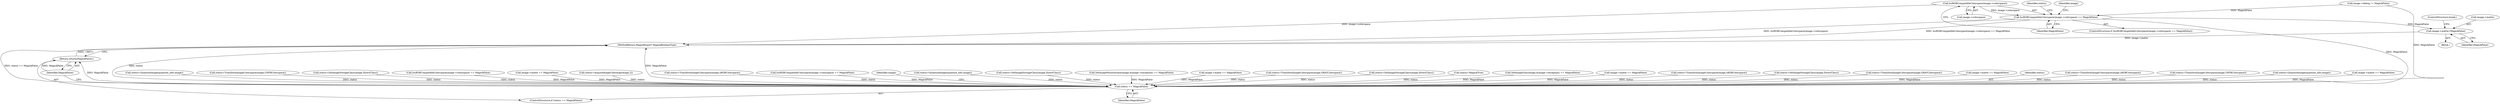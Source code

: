digraph "0_ImageMagick_d63a3c5729df59f183e9e110d5d8385d17caaad0@pointer" {
"1000274" [label="(Call,IssRGBCompatibleColorspace(image->colorspace))"];
"1000273" [label="(Call,IssRGBCompatibleColorspace(image->colorspace) == MagickFalse)"];
"1000315" [label="(Call,image->matte=MagickFalse)"];
"1000582" [label="(Call,status == MagickFalse)"];
"1000585" [label="(Return,return(MagickFalse);)"];
"1000360" [label="(Call,status=QuantizeImage(quantize_info,image))"];
"1000503" [label="(Call,status=TransformImageColorspace(image,CMYKColorspace))"];
"1000514" [label="(Call,status=SetImageStorageClass(image,DirectClass))"];
"1000417" [label="(Call,IssRGBCompatibleColorspace(image->colorspace) == MagickFalse)"];
"1000563" [label="(Call,image->matte == MagickFalse)"];
"1000209" [label="(Call,status=AcquireImageColormap(image,2))"];
"1000115" [label="(Call,image->debug != MagickFalse)"];
"1000278" [label="(Identifier,MagickFalse)"];
"1000586" [label="(Identifier,MagickFalse)"];
"1000423" [label="(Call,status=TransformImageColorspace(image,sRGBColorspace))"];
"1000492" [label="(Call,IssRGBCompatibleColorspace(image->colorspace) == MagickFalse)"];
"1000589" [label="(Identifier,image)"];
"1000315" [label="(Call,image->matte=MagickFalse)"];
"1000319" [label="(Identifier,MagickFalse)"];
"1000320" [label="(ControlStructure,break;)"];
"1000306" [label="(Call,status=QuantizeImage(quantize_info,image))"];
"1000434" [label="(Call,status=SetImageStorageClass(image,DirectClass))"];
"1000271" [label="(Block,)"];
"1000168" [label="(Call,SetImageMonochrome(image,&image->exception) == MagickFalse)"];
"1000288" [label="(Identifier,image)"];
"1000273" [label="(Call,IssRGBCompatibleColorspace(image->colorspace) == MagickFalse)"];
"1000275" [label="(Call,image->colorspace)"];
"1000385" [label="(Call,image->matte == MagickFalse)"];
"1000594" [label="(MethodReturn,MagickExport MagickBooleanType)"];
"1000253" [label="(Call,status=TransformImageColorspace(image,GRAYColorspace))"];
"1000557" [label="(Call,status=SetImageStorageClass(image,DirectClass))"];
"1000132" [label="(Call,status=MagickTrue)"];
"1000223" [label="(Call,SetImageGray(image,&image->exception) == MagickFalse)"];
"1000259" [label="(Call,image->matte == MagickFalse)"];
"1000454" [label="(Call,status=TransformImageColorspace(image,sRGBColorspace))"];
"1000465" [label="(Call,status=SetImageStorageClass(image,DirectClass))"];
"1000581" [label="(ControlStructure,if (status == MagickFalse))"];
"1000585" [label="(Return,return(MagickFalse);)"];
"1000274" [label="(Call,IssRGBCompatibleColorspace(image->colorspace))"];
"1000231" [label="(Call,status=TransformImageColorspace(image,GRAYColorspace))"];
"1000471" [label="(Call,image->matte == MagickFalse)"];
"1000272" [label="(ControlStructure,if (IssRGBCompatibleColorspace(image->colorspace) == MagickFalse))"];
"1000280" [label="(Identifier,status)"];
"1000584" [label="(Identifier,MagickFalse)"];
"1000583" [label="(Identifier,status)"];
"1000279" [label="(Call,status=TransformImageColorspace(image,sRGBColorspace))"];
"1000546" [label="(Call,status=TransformImageColorspace(image,CMYKColorspace))"];
"1000404" [label="(Call,status=QuantizeImage(quantize_info,image))"];
"1000316" [label="(Call,image->matte)"];
"1000336" [label="(Call,image->matte == MagickFalse)"];
"1000582" [label="(Call,status == MagickFalse)"];
"1000274" -> "1000273"  [label="AST: "];
"1000274" -> "1000275"  [label="CFG: "];
"1000275" -> "1000274"  [label="AST: "];
"1000278" -> "1000274"  [label="CFG: "];
"1000274" -> "1000594"  [label="DDG: image->colorspace"];
"1000274" -> "1000273"  [label="DDG: image->colorspace"];
"1000273" -> "1000272"  [label="AST: "];
"1000273" -> "1000278"  [label="CFG: "];
"1000278" -> "1000273"  [label="AST: "];
"1000280" -> "1000273"  [label="CFG: "];
"1000288" -> "1000273"  [label="CFG: "];
"1000273" -> "1000594"  [label="DDG: IssRGBCompatibleColorspace(image->colorspace)"];
"1000273" -> "1000594"  [label="DDG: IssRGBCompatibleColorspace(image->colorspace) == MagickFalse"];
"1000115" -> "1000273"  [label="DDG: MagickFalse"];
"1000273" -> "1000315"  [label="DDG: MagickFalse"];
"1000273" -> "1000582"  [label="DDG: MagickFalse"];
"1000315" -> "1000271"  [label="AST: "];
"1000315" -> "1000319"  [label="CFG: "];
"1000316" -> "1000315"  [label="AST: "];
"1000319" -> "1000315"  [label="AST: "];
"1000320" -> "1000315"  [label="CFG: "];
"1000315" -> "1000594"  [label="DDG: image->matte"];
"1000582" -> "1000581"  [label="AST: "];
"1000582" -> "1000584"  [label="CFG: "];
"1000583" -> "1000582"  [label="AST: "];
"1000584" -> "1000582"  [label="AST: "];
"1000586" -> "1000582"  [label="CFG: "];
"1000589" -> "1000582"  [label="CFG: "];
"1000582" -> "1000594"  [label="DDG: status"];
"1000582" -> "1000594"  [label="DDG: MagickFalse"];
"1000582" -> "1000594"  [label="DDG: status == MagickFalse"];
"1000454" -> "1000582"  [label="DDG: status"];
"1000209" -> "1000582"  [label="DDG: status"];
"1000279" -> "1000582"  [label="DDG: status"];
"1000253" -> "1000582"  [label="DDG: status"];
"1000306" -> "1000582"  [label="DDG: status"];
"1000514" -> "1000582"  [label="DDG: status"];
"1000557" -> "1000582"  [label="DDG: status"];
"1000423" -> "1000582"  [label="DDG: status"];
"1000132" -> "1000582"  [label="DDG: status"];
"1000546" -> "1000582"  [label="DDG: status"];
"1000503" -> "1000582"  [label="DDG: status"];
"1000465" -> "1000582"  [label="DDG: status"];
"1000404" -> "1000582"  [label="DDG: status"];
"1000360" -> "1000582"  [label="DDG: status"];
"1000434" -> "1000582"  [label="DDG: status"];
"1000231" -> "1000582"  [label="DDG: status"];
"1000385" -> "1000582"  [label="DDG: MagickFalse"];
"1000115" -> "1000582"  [label="DDG: MagickFalse"];
"1000259" -> "1000582"  [label="DDG: MagickFalse"];
"1000471" -> "1000582"  [label="DDG: MagickFalse"];
"1000563" -> "1000582"  [label="DDG: MagickFalse"];
"1000336" -> "1000582"  [label="DDG: MagickFalse"];
"1000417" -> "1000582"  [label="DDG: MagickFalse"];
"1000223" -> "1000582"  [label="DDG: MagickFalse"];
"1000168" -> "1000582"  [label="DDG: MagickFalse"];
"1000492" -> "1000582"  [label="DDG: MagickFalse"];
"1000582" -> "1000585"  [label="DDG: MagickFalse"];
"1000585" -> "1000581"  [label="AST: "];
"1000585" -> "1000586"  [label="CFG: "];
"1000586" -> "1000585"  [label="AST: "];
"1000594" -> "1000585"  [label="CFG: "];
"1000585" -> "1000594"  [label="DDG: <RET>"];
"1000586" -> "1000585"  [label="DDG: MagickFalse"];
}
